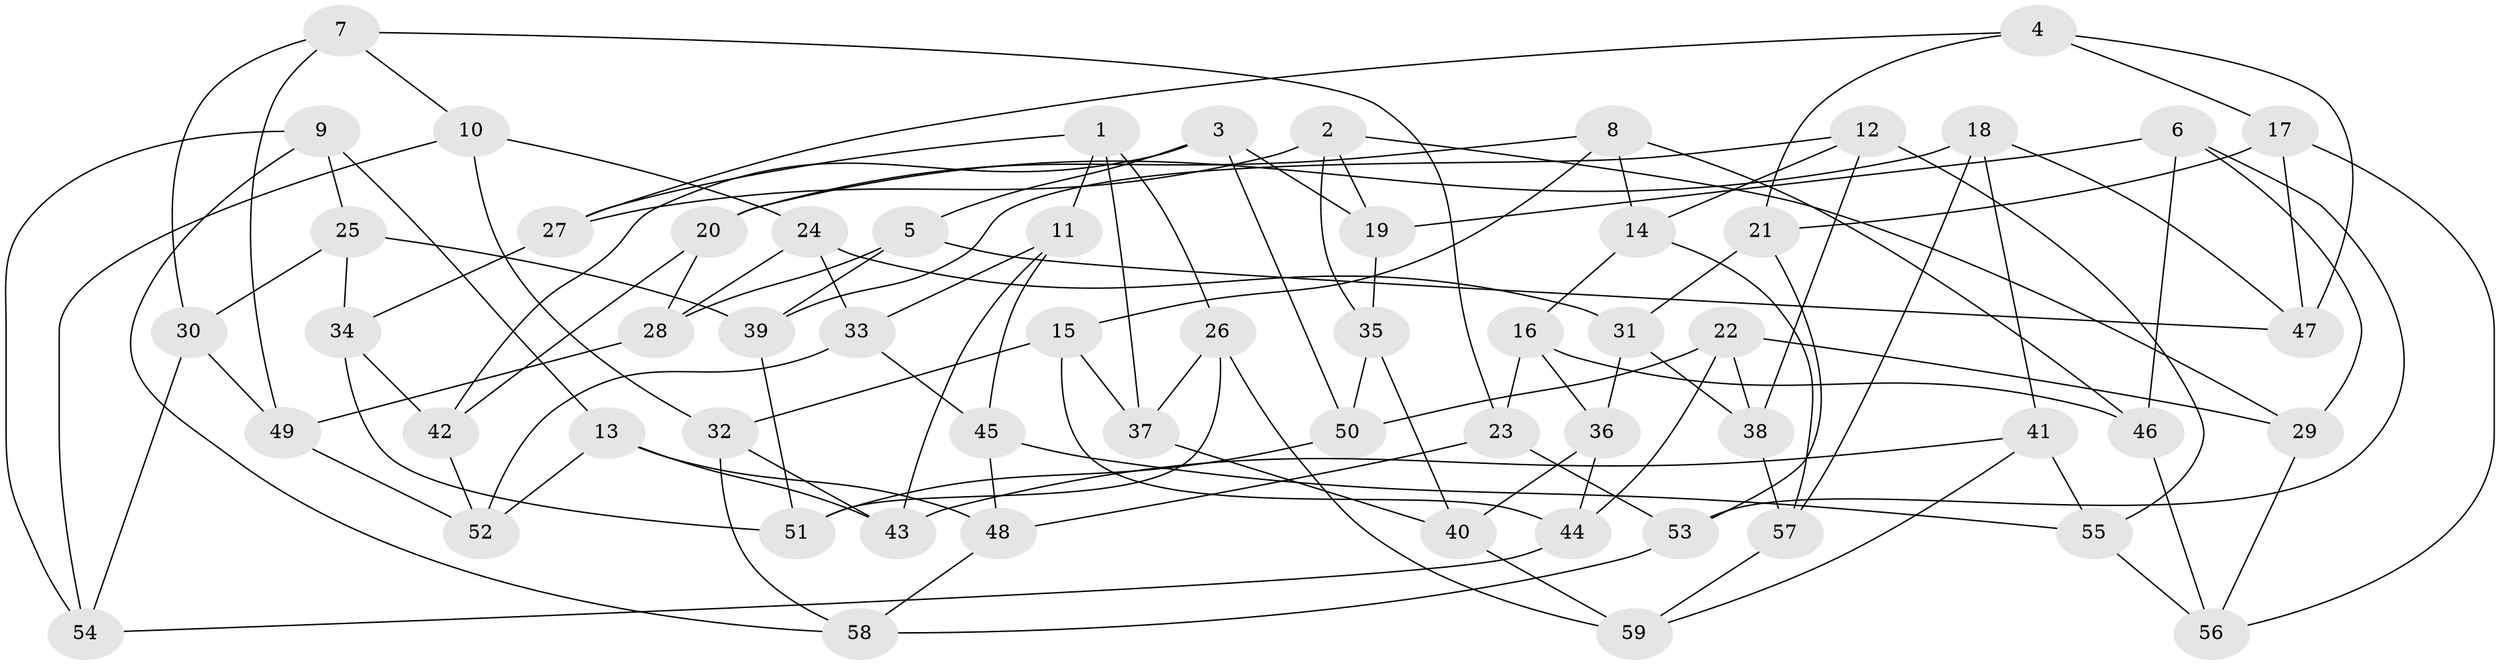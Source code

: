 // coarse degree distribution, {5: 0.46875, 4: 0.25, 3: 0.03125, 6: 0.25}
// Generated by graph-tools (version 1.1) at 2025/38/03/04/25 23:38:08]
// undirected, 59 vertices, 118 edges
graph export_dot {
  node [color=gray90,style=filled];
  1;
  2;
  3;
  4;
  5;
  6;
  7;
  8;
  9;
  10;
  11;
  12;
  13;
  14;
  15;
  16;
  17;
  18;
  19;
  20;
  21;
  22;
  23;
  24;
  25;
  26;
  27;
  28;
  29;
  30;
  31;
  32;
  33;
  34;
  35;
  36;
  37;
  38;
  39;
  40;
  41;
  42;
  43;
  44;
  45;
  46;
  47;
  48;
  49;
  50;
  51;
  52;
  53;
  54;
  55;
  56;
  57;
  58;
  59;
  1 -- 11;
  1 -- 37;
  1 -- 27;
  1 -- 26;
  2 -- 19;
  2 -- 27;
  2 -- 29;
  2 -- 35;
  3 -- 5;
  3 -- 42;
  3 -- 50;
  3 -- 19;
  4 -- 47;
  4 -- 27;
  4 -- 21;
  4 -- 17;
  5 -- 47;
  5 -- 39;
  5 -- 28;
  6 -- 19;
  6 -- 29;
  6 -- 53;
  6 -- 46;
  7 -- 10;
  7 -- 30;
  7 -- 49;
  7 -- 23;
  8 -- 46;
  8 -- 15;
  8 -- 20;
  8 -- 14;
  9 -- 13;
  9 -- 54;
  9 -- 58;
  9 -- 25;
  10 -- 54;
  10 -- 24;
  10 -- 32;
  11 -- 43;
  11 -- 33;
  11 -- 45;
  12 -- 39;
  12 -- 55;
  12 -- 14;
  12 -- 38;
  13 -- 52;
  13 -- 43;
  13 -- 48;
  14 -- 57;
  14 -- 16;
  15 -- 44;
  15 -- 37;
  15 -- 32;
  16 -- 23;
  16 -- 36;
  16 -- 46;
  17 -- 47;
  17 -- 56;
  17 -- 21;
  18 -- 57;
  18 -- 20;
  18 -- 41;
  18 -- 47;
  19 -- 35;
  20 -- 28;
  20 -- 42;
  21 -- 31;
  21 -- 53;
  22 -- 29;
  22 -- 38;
  22 -- 44;
  22 -- 50;
  23 -- 48;
  23 -- 53;
  24 -- 33;
  24 -- 28;
  24 -- 31;
  25 -- 39;
  25 -- 34;
  25 -- 30;
  26 -- 37;
  26 -- 51;
  26 -- 59;
  27 -- 34;
  28 -- 49;
  29 -- 56;
  30 -- 54;
  30 -- 49;
  31 -- 38;
  31 -- 36;
  32 -- 43;
  32 -- 58;
  33 -- 45;
  33 -- 52;
  34 -- 51;
  34 -- 42;
  35 -- 50;
  35 -- 40;
  36 -- 44;
  36 -- 40;
  37 -- 40;
  38 -- 57;
  39 -- 51;
  40 -- 59;
  41 -- 43;
  41 -- 55;
  41 -- 59;
  42 -- 52;
  44 -- 54;
  45 -- 48;
  45 -- 55;
  46 -- 56;
  48 -- 58;
  49 -- 52;
  50 -- 51;
  53 -- 58;
  55 -- 56;
  57 -- 59;
}
